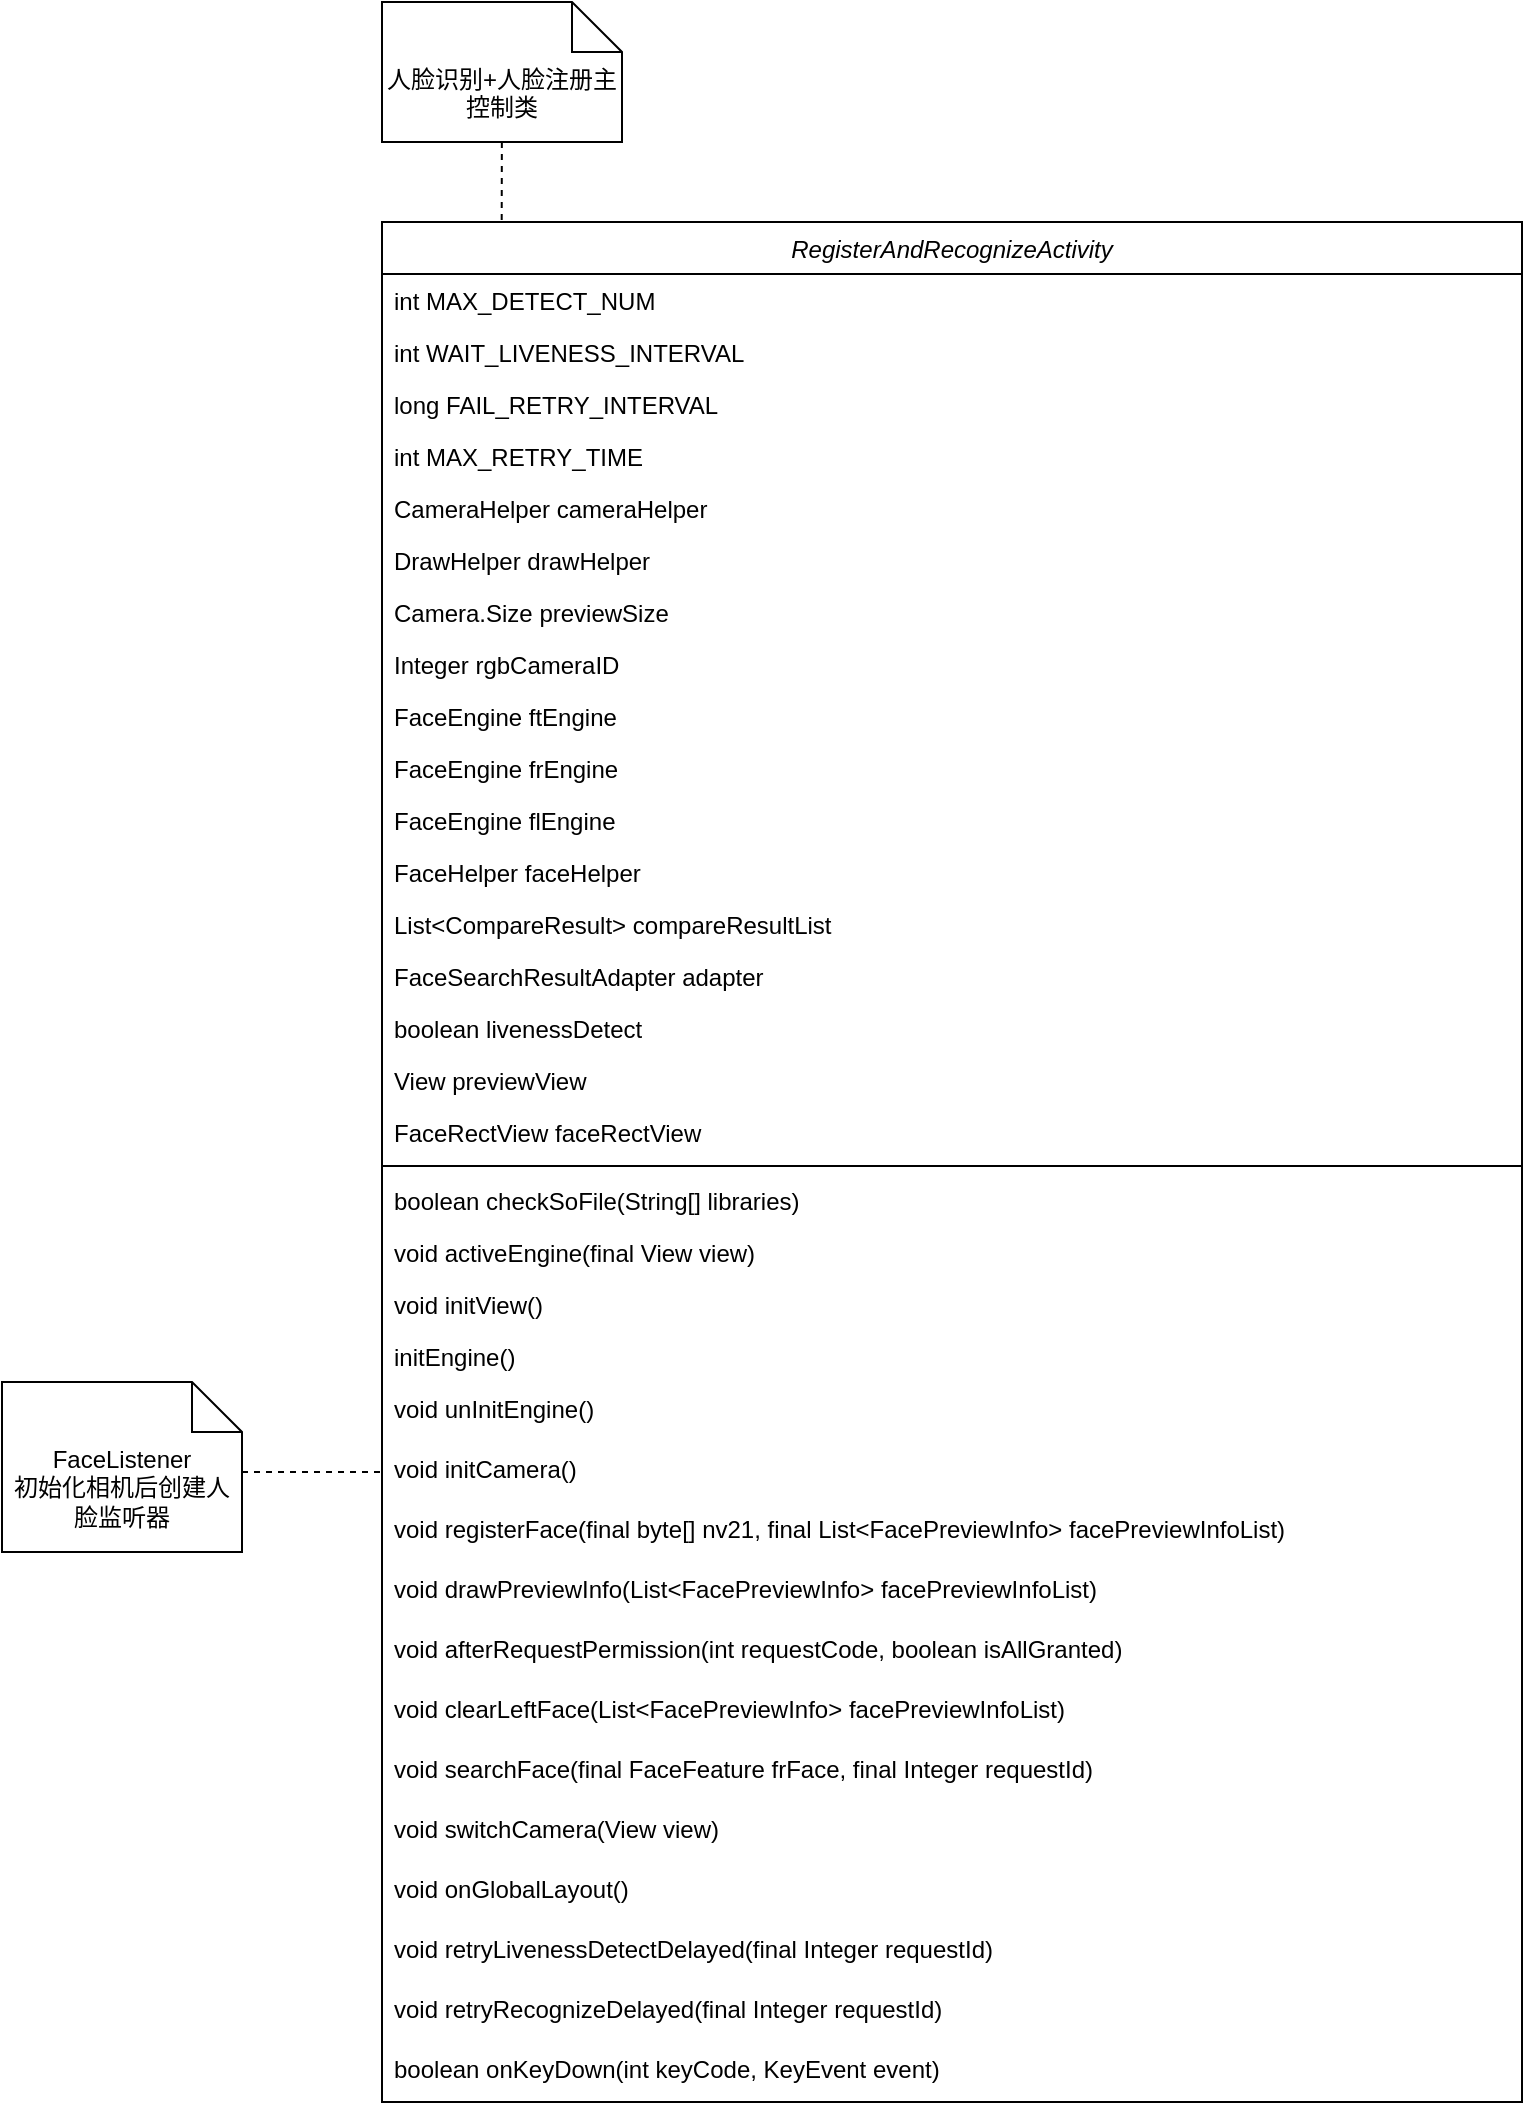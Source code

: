 <mxfile version="13.10.6" type="github">
  <diagram id="C5RBs43oDa-KdzZeNtuy" name="Page-1">
    <mxGraphModel dx="1379" dy="762" grid="1" gridSize="10" guides="1" tooltips="1" connect="1" arrows="1" fold="1" page="1" pageScale="1" pageWidth="827" pageHeight="1169" math="0" shadow="0">
      <root>
        <mxCell id="WIyWlLk6GJQsqaUBKTNV-0" />
        <mxCell id="WIyWlLk6GJQsqaUBKTNV-1" parent="WIyWlLk6GJQsqaUBKTNV-0" />
        <mxCell id="zkfFHV4jXpPFQw0GAbJ--0" value="RegisterAndRecognizeActivity" style="swimlane;fontStyle=2;align=center;verticalAlign=top;childLayout=stackLayout;horizontal=1;startSize=26;horizontalStack=0;resizeParent=1;resizeLast=0;collapsible=1;marginBottom=0;rounded=0;shadow=0;strokeWidth=1;" parent="WIyWlLk6GJQsqaUBKTNV-1" vertex="1">
          <mxGeometry x="190" y="190" width="570" height="940" as="geometry">
            <mxRectangle x="230" y="140" width="160" height="26" as="alternateBounds" />
          </mxGeometry>
        </mxCell>
        <mxCell id="zkfFHV4jXpPFQw0GAbJ--1" value="int MAX_DETECT_NUM" style="text;align=left;verticalAlign=top;spacingLeft=4;spacingRight=4;overflow=hidden;rotatable=0;points=[[0,0.5],[1,0.5]];portConstraint=eastwest;" parent="zkfFHV4jXpPFQw0GAbJ--0" vertex="1">
          <mxGeometry y="26" width="570" height="26" as="geometry" />
        </mxCell>
        <mxCell id="zkfFHV4jXpPFQw0GAbJ--2" value="int WAIT_LIVENESS_INTERVAL" style="text;align=left;verticalAlign=top;spacingLeft=4;spacingRight=4;overflow=hidden;rotatable=0;points=[[0,0.5],[1,0.5]];portConstraint=eastwest;rounded=0;shadow=0;html=0;" parent="zkfFHV4jXpPFQw0GAbJ--0" vertex="1">
          <mxGeometry y="52" width="570" height="26" as="geometry" />
        </mxCell>
        <mxCell id="zkfFHV4jXpPFQw0GAbJ--3" value="long FAIL_RETRY_INTERVAL" style="text;align=left;verticalAlign=top;spacingLeft=4;spacingRight=4;overflow=hidden;rotatable=0;points=[[0,0.5],[1,0.5]];portConstraint=eastwest;rounded=0;shadow=0;html=0;" parent="zkfFHV4jXpPFQw0GAbJ--0" vertex="1">
          <mxGeometry y="78" width="570" height="26" as="geometry" />
        </mxCell>
        <mxCell id="svW0CExPLDiidEbgRBif-30" value="int MAX_RETRY_TIME" style="text;align=left;verticalAlign=top;spacingLeft=4;spacingRight=4;overflow=hidden;rotatable=0;points=[[0,0.5],[1,0.5]];portConstraint=eastwest;rounded=0;shadow=0;html=0;" vertex="1" parent="zkfFHV4jXpPFQw0GAbJ--0">
          <mxGeometry y="104" width="570" height="26" as="geometry" />
        </mxCell>
        <mxCell id="svW0CExPLDiidEbgRBif-31" value="CameraHelper cameraHelper" style="text;align=left;verticalAlign=top;spacingLeft=4;spacingRight=4;overflow=hidden;rotatable=0;points=[[0,0.5],[1,0.5]];portConstraint=eastwest;rounded=0;shadow=0;html=0;" vertex="1" parent="zkfFHV4jXpPFQw0GAbJ--0">
          <mxGeometry y="130" width="570" height="26" as="geometry" />
        </mxCell>
        <mxCell id="svW0CExPLDiidEbgRBif-32" value="DrawHelper drawHelper" style="text;align=left;verticalAlign=top;spacingLeft=4;spacingRight=4;overflow=hidden;rotatable=0;points=[[0,0.5],[1,0.5]];portConstraint=eastwest;rounded=0;shadow=0;html=0;" vertex="1" parent="zkfFHV4jXpPFQw0GAbJ--0">
          <mxGeometry y="156" width="570" height="26" as="geometry" />
        </mxCell>
        <mxCell id="svW0CExPLDiidEbgRBif-33" value="Camera.Size previewSize" style="text;align=left;verticalAlign=top;spacingLeft=4;spacingRight=4;overflow=hidden;rotatable=0;points=[[0,0.5],[1,0.5]];portConstraint=eastwest;rounded=0;shadow=0;html=0;" vertex="1" parent="zkfFHV4jXpPFQw0GAbJ--0">
          <mxGeometry y="182" width="570" height="26" as="geometry" />
        </mxCell>
        <mxCell id="svW0CExPLDiidEbgRBif-34" value="Integer rgbCameraID" style="text;align=left;verticalAlign=top;spacingLeft=4;spacingRight=4;overflow=hidden;rotatable=0;points=[[0,0.5],[1,0.5]];portConstraint=eastwest;rounded=0;shadow=0;html=0;" vertex="1" parent="zkfFHV4jXpPFQw0GAbJ--0">
          <mxGeometry y="208" width="570" height="26" as="geometry" />
        </mxCell>
        <mxCell id="svW0CExPLDiidEbgRBif-35" value="FaceEngine ftEngine" style="text;align=left;verticalAlign=top;spacingLeft=4;spacingRight=4;overflow=hidden;rotatable=0;points=[[0,0.5],[1,0.5]];portConstraint=eastwest;rounded=0;shadow=0;html=0;" vertex="1" parent="zkfFHV4jXpPFQw0GAbJ--0">
          <mxGeometry y="234" width="570" height="26" as="geometry" />
        </mxCell>
        <mxCell id="svW0CExPLDiidEbgRBif-36" value="FaceEngine frEngine" style="text;align=left;verticalAlign=top;spacingLeft=4;spacingRight=4;overflow=hidden;rotatable=0;points=[[0,0.5],[1,0.5]];portConstraint=eastwest;rounded=0;shadow=0;html=0;" vertex="1" parent="zkfFHV4jXpPFQw0GAbJ--0">
          <mxGeometry y="260" width="570" height="26" as="geometry" />
        </mxCell>
        <mxCell id="svW0CExPLDiidEbgRBif-37" value="FaceEngine flEngine" style="text;align=left;verticalAlign=top;spacingLeft=4;spacingRight=4;overflow=hidden;rotatable=0;points=[[0,0.5],[1,0.5]];portConstraint=eastwest;rounded=0;shadow=0;html=0;" vertex="1" parent="zkfFHV4jXpPFQw0GAbJ--0">
          <mxGeometry y="286" width="570" height="26" as="geometry" />
        </mxCell>
        <mxCell id="svW0CExPLDiidEbgRBif-38" value="FaceHelper faceHelper" style="text;align=left;verticalAlign=top;spacingLeft=4;spacingRight=4;overflow=hidden;rotatable=0;points=[[0,0.5],[1,0.5]];portConstraint=eastwest;rounded=0;shadow=0;html=0;" vertex="1" parent="zkfFHV4jXpPFQw0GAbJ--0">
          <mxGeometry y="312" width="570" height="26" as="geometry" />
        </mxCell>
        <mxCell id="svW0CExPLDiidEbgRBif-39" value="List&lt;CompareResult&gt; compareResultList" style="text;align=left;verticalAlign=top;spacingLeft=4;spacingRight=4;overflow=hidden;rotatable=0;points=[[0,0.5],[1,0.5]];portConstraint=eastwest;rounded=0;shadow=0;html=0;" vertex="1" parent="zkfFHV4jXpPFQw0GAbJ--0">
          <mxGeometry y="338" width="570" height="26" as="geometry" />
        </mxCell>
        <mxCell id="svW0CExPLDiidEbgRBif-40" value="FaceSearchResultAdapter adapter" style="text;align=left;verticalAlign=top;spacingLeft=4;spacingRight=4;overflow=hidden;rotatable=0;points=[[0,0.5],[1,0.5]];portConstraint=eastwest;rounded=0;shadow=0;html=0;" vertex="1" parent="zkfFHV4jXpPFQw0GAbJ--0">
          <mxGeometry y="364" width="570" height="26" as="geometry" />
        </mxCell>
        <mxCell id="svW0CExPLDiidEbgRBif-41" value="boolean livenessDetect" style="text;align=left;verticalAlign=top;spacingLeft=4;spacingRight=4;overflow=hidden;rotatable=0;points=[[0,0.5],[1,0.5]];portConstraint=eastwest;rounded=0;shadow=0;html=0;" vertex="1" parent="zkfFHV4jXpPFQw0GAbJ--0">
          <mxGeometry y="390" width="570" height="26" as="geometry" />
        </mxCell>
        <mxCell id="svW0CExPLDiidEbgRBif-42" value="View previewView" style="text;align=left;verticalAlign=top;spacingLeft=4;spacingRight=4;overflow=hidden;rotatable=0;points=[[0,0.5],[1,0.5]];portConstraint=eastwest;rounded=0;shadow=0;html=0;" vertex="1" parent="zkfFHV4jXpPFQw0GAbJ--0">
          <mxGeometry y="416" width="570" height="26" as="geometry" />
        </mxCell>
        <mxCell id="svW0CExPLDiidEbgRBif-43" value="FaceRectView faceRectView" style="text;align=left;verticalAlign=top;spacingLeft=4;spacingRight=4;overflow=hidden;rotatable=0;points=[[0,0.5],[1,0.5]];portConstraint=eastwest;rounded=0;shadow=0;html=0;" vertex="1" parent="zkfFHV4jXpPFQw0GAbJ--0">
          <mxGeometry y="442" width="570" height="26" as="geometry" />
        </mxCell>
        <mxCell id="zkfFHV4jXpPFQw0GAbJ--4" value="" style="line;html=1;strokeWidth=1;align=left;verticalAlign=middle;spacingTop=-1;spacingLeft=3;spacingRight=3;rotatable=0;labelPosition=right;points=[];portConstraint=eastwest;" parent="zkfFHV4jXpPFQw0GAbJ--0" vertex="1">
          <mxGeometry y="468" width="570" height="8" as="geometry" />
        </mxCell>
        <mxCell id="zkfFHV4jXpPFQw0GAbJ--5" value="boolean checkSoFile(String[] libraries)" style="text;align=left;verticalAlign=top;spacingLeft=4;spacingRight=4;overflow=hidden;rotatable=0;points=[[0,0.5],[1,0.5]];portConstraint=eastwest;" parent="zkfFHV4jXpPFQw0GAbJ--0" vertex="1">
          <mxGeometry y="476" width="570" height="26" as="geometry" />
        </mxCell>
        <mxCell id="svW0CExPLDiidEbgRBif-44" value="void activeEngine(final View view)" style="text;align=left;verticalAlign=top;spacingLeft=4;spacingRight=4;overflow=hidden;rotatable=0;points=[[0,0.5],[1,0.5]];portConstraint=eastwest;" vertex="1" parent="zkfFHV4jXpPFQw0GAbJ--0">
          <mxGeometry y="502" width="570" height="26" as="geometry" />
        </mxCell>
        <mxCell id="svW0CExPLDiidEbgRBif-45" value="void initView()" style="text;align=left;verticalAlign=top;spacingLeft=4;spacingRight=4;overflow=hidden;rotatable=0;points=[[0,0.5],[1,0.5]];portConstraint=eastwest;" vertex="1" parent="zkfFHV4jXpPFQw0GAbJ--0">
          <mxGeometry y="528" width="570" height="26" as="geometry" />
        </mxCell>
        <mxCell id="svW0CExPLDiidEbgRBif-46" value="initEngine()" style="text;align=left;verticalAlign=top;spacingLeft=4;spacingRight=4;overflow=hidden;rotatable=0;points=[[0,0.5],[1,0.5]];portConstraint=eastwest;" vertex="1" parent="zkfFHV4jXpPFQw0GAbJ--0">
          <mxGeometry y="554" width="570" height="26" as="geometry" />
        </mxCell>
        <mxCell id="svW0CExPLDiidEbgRBif-47" value="void unInitEngine()" style="text;align=left;verticalAlign=top;spacingLeft=4;spacingRight=4;overflow=hidden;rotatable=0;points=[[0,0.5],[1,0.5]];portConstraint=eastwest;" vertex="1" parent="zkfFHV4jXpPFQw0GAbJ--0">
          <mxGeometry y="580" width="570" height="30" as="geometry" />
        </mxCell>
        <mxCell id="svW0CExPLDiidEbgRBif-48" value="void initCamera()" style="text;align=left;verticalAlign=top;spacingLeft=4;spacingRight=4;overflow=hidden;rotatable=0;points=[[0,0.5],[1,0.5]];portConstraint=eastwest;" vertex="1" parent="zkfFHV4jXpPFQw0GAbJ--0">
          <mxGeometry y="610" width="570" height="30" as="geometry" />
        </mxCell>
        <mxCell id="svW0CExPLDiidEbgRBif-52" value="void registerFace(final byte[] nv21, final List&lt;FacePreviewInfo&gt; facePreviewInfoList)" style="text;align=left;verticalAlign=top;spacingLeft=4;spacingRight=4;overflow=hidden;rotatable=0;points=[[0,0.5],[1,0.5]];portConstraint=eastwest;" vertex="1" parent="zkfFHV4jXpPFQw0GAbJ--0">
          <mxGeometry y="640" width="570" height="30" as="geometry" />
        </mxCell>
        <mxCell id="svW0CExPLDiidEbgRBif-53" value="void drawPreviewInfo(List&lt;FacePreviewInfo&gt; facePreviewInfoList)" style="text;align=left;verticalAlign=top;spacingLeft=4;spacingRight=4;overflow=hidden;rotatable=0;points=[[0,0.5],[1,0.5]];portConstraint=eastwest;" vertex="1" parent="zkfFHV4jXpPFQw0GAbJ--0">
          <mxGeometry y="670" width="570" height="30" as="geometry" />
        </mxCell>
        <mxCell id="svW0CExPLDiidEbgRBif-54" value="void afterRequestPermission(int requestCode, boolean isAllGranted)" style="text;align=left;verticalAlign=top;spacingLeft=4;spacingRight=4;overflow=hidden;rotatable=0;points=[[0,0.5],[1,0.5]];portConstraint=eastwest;" vertex="1" parent="zkfFHV4jXpPFQw0GAbJ--0">
          <mxGeometry y="700" width="570" height="30" as="geometry" />
        </mxCell>
        <mxCell id="svW0CExPLDiidEbgRBif-55" value="void clearLeftFace(List&lt;FacePreviewInfo&gt; facePreviewInfoList)" style="text;align=left;verticalAlign=top;spacingLeft=4;spacingRight=4;overflow=hidden;rotatable=0;points=[[0,0.5],[1,0.5]];portConstraint=eastwest;" vertex="1" parent="zkfFHV4jXpPFQw0GAbJ--0">
          <mxGeometry y="730" width="570" height="30" as="geometry" />
        </mxCell>
        <mxCell id="svW0CExPLDiidEbgRBif-56" value="void searchFace(final FaceFeature frFace, final Integer requestId)" style="text;align=left;verticalAlign=top;spacingLeft=4;spacingRight=4;overflow=hidden;rotatable=0;points=[[0,0.5],[1,0.5]];portConstraint=eastwest;" vertex="1" parent="zkfFHV4jXpPFQw0GAbJ--0">
          <mxGeometry y="760" width="570" height="30" as="geometry" />
        </mxCell>
        <mxCell id="svW0CExPLDiidEbgRBif-57" value="void switchCamera(View view)" style="text;align=left;verticalAlign=top;spacingLeft=4;spacingRight=4;overflow=hidden;rotatable=0;points=[[0,0.5],[1,0.5]];portConstraint=eastwest;" vertex="1" parent="zkfFHV4jXpPFQw0GAbJ--0">
          <mxGeometry y="790" width="570" height="30" as="geometry" />
        </mxCell>
        <mxCell id="svW0CExPLDiidEbgRBif-58" value="void onGlobalLayout()" style="text;align=left;verticalAlign=top;spacingLeft=4;spacingRight=4;overflow=hidden;rotatable=0;points=[[0,0.5],[1,0.5]];portConstraint=eastwest;" vertex="1" parent="zkfFHV4jXpPFQw0GAbJ--0">
          <mxGeometry y="820" width="570" height="30" as="geometry" />
        </mxCell>
        <mxCell id="svW0CExPLDiidEbgRBif-59" value="void retryLivenessDetectDelayed(final Integer requestId)" style="text;align=left;verticalAlign=top;spacingLeft=4;spacingRight=4;overflow=hidden;rotatable=0;points=[[0,0.5],[1,0.5]];portConstraint=eastwest;" vertex="1" parent="zkfFHV4jXpPFQw0GAbJ--0">
          <mxGeometry y="850" width="570" height="30" as="geometry" />
        </mxCell>
        <mxCell id="svW0CExPLDiidEbgRBif-60" value="void retryRecognizeDelayed(final Integer requestId)" style="text;align=left;verticalAlign=top;spacingLeft=4;spacingRight=4;overflow=hidden;rotatable=0;points=[[0,0.5],[1,0.5]];portConstraint=eastwest;" vertex="1" parent="zkfFHV4jXpPFQw0GAbJ--0">
          <mxGeometry y="880" width="570" height="30" as="geometry" />
        </mxCell>
        <mxCell id="svW0CExPLDiidEbgRBif-61" value="boolean onKeyDown(int keyCode, KeyEvent event)" style="text;align=left;verticalAlign=top;spacingLeft=4;spacingRight=4;overflow=hidden;rotatable=0;points=[[0,0.5],[1,0.5]];portConstraint=eastwest;" vertex="1" parent="zkfFHV4jXpPFQw0GAbJ--0">
          <mxGeometry y="910" width="570" height="30" as="geometry" />
        </mxCell>
        <mxCell id="svW0CExPLDiidEbgRBif-50" value="" style="endArrow=none;dashed=1;html=1;entryX=0;entryY=0.5;entryDx=0;entryDy=0;" edge="1" parent="WIyWlLk6GJQsqaUBKTNV-1" target="svW0CExPLDiidEbgRBif-48">
          <mxGeometry width="50" height="50" relative="1" as="geometry">
            <mxPoint x="120" y="815" as="sourcePoint" />
            <mxPoint x="310" y="900" as="targetPoint" />
          </mxGeometry>
        </mxCell>
        <mxCell id="svW0CExPLDiidEbgRBif-51" value="FaceListener&lt;br&gt;初始化相机后创建人脸监听器" style="shape=note2;boundedLbl=1;whiteSpace=wrap;html=1;size=25;verticalAlign=top;align=center;" vertex="1" parent="WIyWlLk6GJQsqaUBKTNV-1">
          <mxGeometry y="770" width="120" height="85" as="geometry" />
        </mxCell>
        <mxCell id="svW0CExPLDiidEbgRBif-62" value="人脸识别+人脸注册主控制类" style="shape=note2;boundedLbl=1;whiteSpace=wrap;html=1;size=25;verticalAlign=top;align=center;" vertex="1" parent="WIyWlLk6GJQsqaUBKTNV-1">
          <mxGeometry x="190" y="80" width="120" height="70" as="geometry" />
        </mxCell>
        <mxCell id="svW0CExPLDiidEbgRBif-64" value="" style="endArrow=none;dashed=1;html=1;exitX=0.105;exitY=-0.001;exitDx=0;exitDy=0;exitPerimeter=0;" edge="1" parent="WIyWlLk6GJQsqaUBKTNV-1" source="zkfFHV4jXpPFQw0GAbJ--0" target="svW0CExPLDiidEbgRBif-62">
          <mxGeometry width="50" height="50" relative="1" as="geometry">
            <mxPoint x="360" y="180" as="sourcePoint" />
            <mxPoint x="410" y="130" as="targetPoint" />
          </mxGeometry>
        </mxCell>
      </root>
    </mxGraphModel>
  </diagram>
</mxfile>
